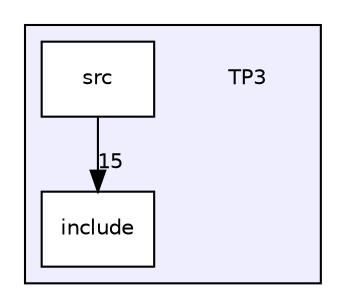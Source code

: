 digraph "TP3" {
  bgcolor=transparent;
  compound=true
  node [ fontsize="10", fontname="Helvetica"];
  edge [ labelfontsize="10", labelfontname="Helvetica"];
  subgraph clusterdir_8f882c94ee092464a8e9f1652b786007 {
    graph [ bgcolor="#eeeeff", pencolor="black", label="" URL="dir_8f882c94ee092464a8e9f1652b786007.html"];
    dir_8f882c94ee092464a8e9f1652b786007 [shape=plaintext label="TP3"];
    dir_f0f05470ec9e4d11475af2574fc7ef47 [shape=box label="include" color="black" fillcolor="white" style="filled" URL="dir_f0f05470ec9e4d11475af2574fc7ef47.html"];
    dir_beb3c82d3614df74678e80f8eb8f049c [shape=box label="src" color="black" fillcolor="white" style="filled" URL="dir_beb3c82d3614df74678e80f8eb8f049c.html"];
  }
  dir_beb3c82d3614df74678e80f8eb8f049c->dir_f0f05470ec9e4d11475af2574fc7ef47 [headlabel="15", labeldistance=1.5 headhref="dir_000002_000001.html"];
}
